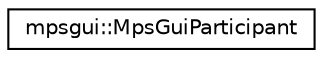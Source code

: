 digraph G
{
  edge [fontname="Helvetica",fontsize="10",labelfontname="Helvetica",labelfontsize="10"];
  node [fontname="Helvetica",fontsize="10",shape=record];
  rankdir=LR;
  Node1 [label="mpsgui::MpsGuiParticipant",height=0.2,width=0.4,color="black", fillcolor="white", style="filled",URL="$classmpsgui_1_1_mps_gui_participant.html"];
}
